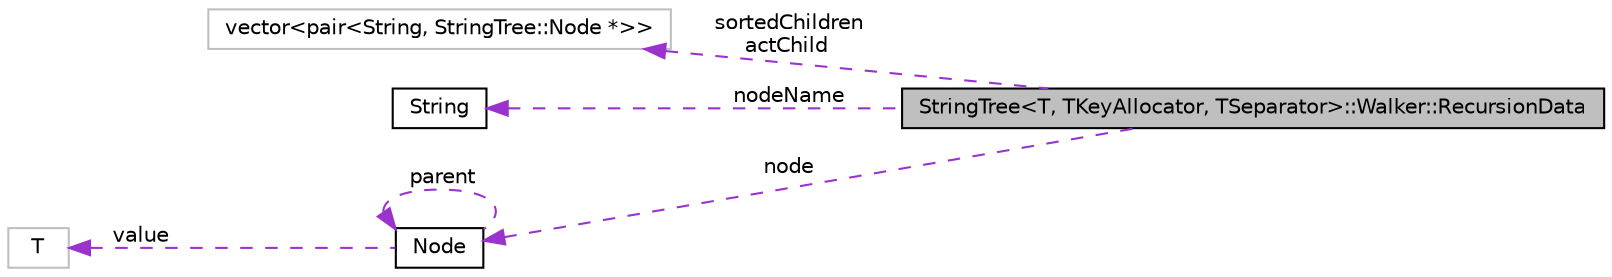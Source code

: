 digraph "StringTree&lt;T, TKeyAllocator, TSeparator&gt;::Walker::RecursionData"
{
  edge [fontname="Helvetica",fontsize="10",labelfontname="Helvetica",labelfontsize="10"];
  node [fontname="Helvetica",fontsize="10",shape=record];
  rankdir="LR";
  Node1 [label="StringTree\<T, TKeyAllocator, TSeparator\>::Walker::RecursionData",height=0.2,width=0.4,color="black", fillcolor="grey75", style="filled", fontcolor="black"];
  Node5 [label="vector\<pair\<String, StringTree::Node *\>\>",height=0.2,width=0.4,color="grey75", fillcolor="white", style="filled"];
  Node2 -> Node1 [dir="back",color="darkorchid3",fontsize="10",style="dashed",label=" nodeName" ,fontname="Helvetica"];
  Node3 -> Node1 [dir="back",color="darkorchid3",fontsize="10",style="dashed",label=" node" ,fontname="Helvetica"];
  Node3 -> Node3 [dir="back",color="darkorchid3",fontsize="10",style="dashed",label=" parent" ,fontname="Helvetica"];
  Node4 -> Node3 [dir="back",color="darkorchid3",fontsize="10",style="dashed",label=" value" ,fontname="Helvetica"];
  Node5 -> Node1 [dir="back",color="darkorchid3",fontsize="10",style="dashed",label=" sortedChildren\nactChild" ,fontname="Helvetica"];
  Node2 [label="String",height=0.2,width=0.4,color="black", fillcolor="white", style="filled",URL="$classaworx_1_1lib_1_1strings_1_1String.html"];
  Node3 [label="Node",height=0.2,width=0.4,color="black", fillcolor="white", style="filled",URL="$structaworx_1_1lib_1_1util_1_1StringTree_1_1Node.html"];
  Node4 [label="T",height=0.2,width=0.4,color="grey75", fillcolor="white", style="filled"];
}

